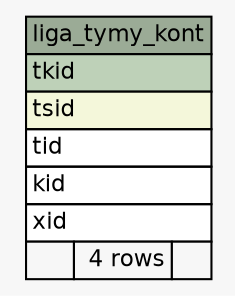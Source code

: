 // dot 2.38.0 on Mac OS X 10.9.4
// SchemaSpy rev 590
digraph "liga_tymy_kont" {
  graph [
    rankdir="RL"
    bgcolor="#f7f7f7"
    nodesep="0.18"
    ranksep="0.46"
    fontname="Helvetica"
    fontsize="11"
  ];
  node [
    fontname="Helvetica"
    fontsize="11"
    shape="plaintext"
  ];
  edge [
    arrowsize="0.8"
  ];
  "liga_tymy_kont" [
    label=<
    <TABLE BORDER="0" CELLBORDER="1" CELLSPACING="0" BGCOLOR="#ffffff">
      <TR><TD COLSPAN="3" BGCOLOR="#9bab96" ALIGN="CENTER">liga_tymy_kont</TD></TR>
      <TR><TD PORT="tkid" COLSPAN="3" BGCOLOR="#bed1b8" ALIGN="LEFT">tkid</TD></TR>
      <TR><TD PORT="tsid" COLSPAN="3" BGCOLOR="#f4f7da" ALIGN="LEFT">tsid</TD></TR>
      <TR><TD PORT="tid" COLSPAN="3" ALIGN="LEFT">tid</TD></TR>
      <TR><TD PORT="kid" COLSPAN="3" ALIGN="LEFT">kid</TD></TR>
      <TR><TD PORT="xid" COLSPAN="3" ALIGN="LEFT">xid</TD></TR>
      <TR><TD ALIGN="LEFT" BGCOLOR="#f7f7f7">  </TD><TD ALIGN="RIGHT" BGCOLOR="#f7f7f7">4 rows</TD><TD ALIGN="RIGHT" BGCOLOR="#f7f7f7">  </TD></TR>
    </TABLE>>
    URL="tables/liga_tymy_kont.html"
    tooltip="liga_tymy_kont"
  ];
}
